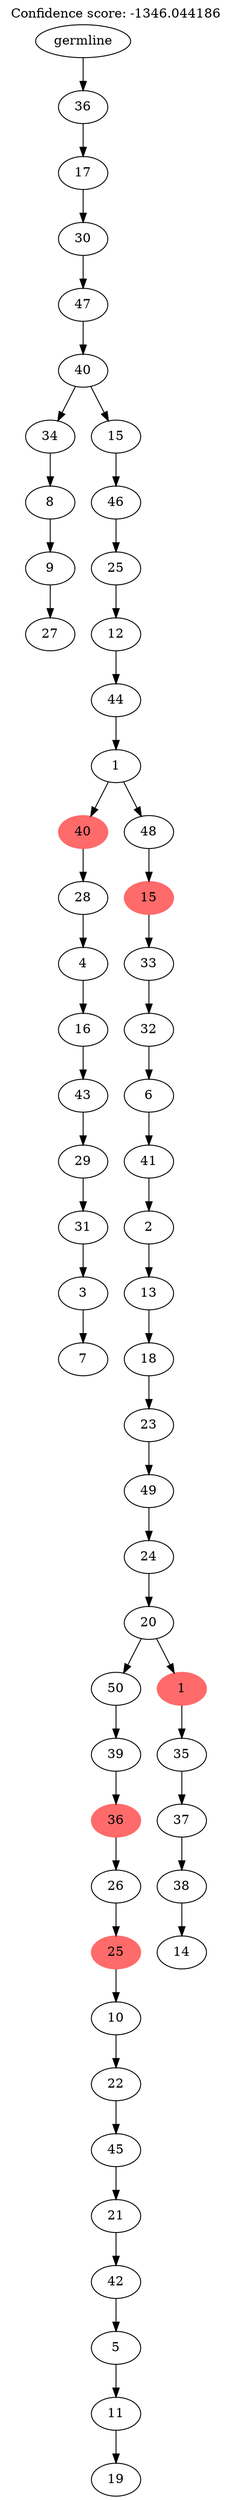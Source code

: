 digraph g {
	"54" -> "55";
	"55" [label="27"];
	"53" -> "54";
	"54" [label="9"];
	"52" -> "53";
	"53" [label="8"];
	"50" -> "51";
	"51" [label="7"];
	"49" -> "50";
	"50" [label="3"];
	"48" -> "49";
	"49" [label="31"];
	"47" -> "48";
	"48" [label="29"];
	"46" -> "47";
	"47" [label="43"];
	"45" -> "46";
	"46" [label="16"];
	"44" -> "45";
	"45" [label="4"];
	"43" -> "44";
	"44" [label="28"];
	"41" -> "42";
	"42" [label="19"];
	"40" -> "41";
	"41" [label="11"];
	"39" -> "40";
	"40" [label="5"];
	"38" -> "39";
	"39" [label="42"];
	"37" -> "38";
	"38" [label="21"];
	"36" -> "37";
	"37" [label="45"];
	"35" -> "36";
	"36" [label="22"];
	"34" -> "35";
	"35" [label="10"];
	"33" -> "34";
	"34" [color=indianred1, style=filled, label="25"];
	"32" -> "33";
	"33" [label="26"];
	"31" -> "32";
	"32" [color=indianred1, style=filled, label="36"];
	"30" -> "31";
	"31" [label="39"];
	"28" -> "29";
	"29" [label="14"];
	"27" -> "28";
	"28" [label="38"];
	"26" -> "27";
	"27" [label="37"];
	"25" -> "26";
	"26" [label="35"];
	"24" -> "25";
	"25" [color=indianred1, style=filled, label="1"];
	"24" -> "30";
	"30" [label="50"];
	"23" -> "24";
	"24" [label="20"];
	"22" -> "23";
	"23" [label="24"];
	"21" -> "22";
	"22" [label="49"];
	"20" -> "21";
	"21" [label="23"];
	"19" -> "20";
	"20" [label="18"];
	"18" -> "19";
	"19" [label="13"];
	"17" -> "18";
	"18" [label="2"];
	"16" -> "17";
	"17" [label="41"];
	"15" -> "16";
	"16" [label="6"];
	"14" -> "15";
	"15" [label="32"];
	"13" -> "14";
	"14" [label="33"];
	"12" -> "13";
	"13" [color=indianred1, style=filled, label="15"];
	"11" -> "12";
	"12" [label="48"];
	"11" -> "43";
	"43" [color=indianred1, style=filled, label="40"];
	"10" -> "11";
	"11" [label="1"];
	"9" -> "10";
	"10" [label="44"];
	"8" -> "9";
	"9" [label="12"];
	"7" -> "8";
	"8" [label="25"];
	"6" -> "7";
	"7" [label="46"];
	"5" -> "6";
	"6" [label="15"];
	"5" -> "52";
	"52" [label="34"];
	"4" -> "5";
	"5" [label="40"];
	"3" -> "4";
	"4" [label="47"];
	"2" -> "3";
	"3" [label="30"];
	"1" -> "2";
	"2" [label="17"];
	"0" -> "1";
	"1" [label="36"];
	"0" [label="germline"];
	labelloc="t";
	label="Confidence score: -1346.044186";
}
